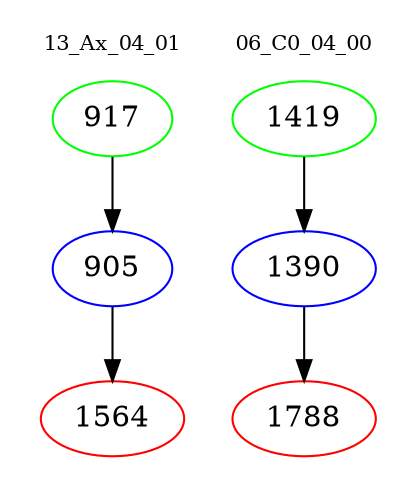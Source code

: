 digraph{
subgraph cluster_0 {
color = white
label = "13_Ax_04_01";
fontsize=10;
T0_917 [label="917", color="green"]
T0_917 -> T0_905 [color="black"]
T0_905 [label="905", color="blue"]
T0_905 -> T0_1564 [color="black"]
T0_1564 [label="1564", color="red"]
}
subgraph cluster_1 {
color = white
label = "06_C0_04_00";
fontsize=10;
T1_1419 [label="1419", color="green"]
T1_1419 -> T1_1390 [color="black"]
T1_1390 [label="1390", color="blue"]
T1_1390 -> T1_1788 [color="black"]
T1_1788 [label="1788", color="red"]
}
}
